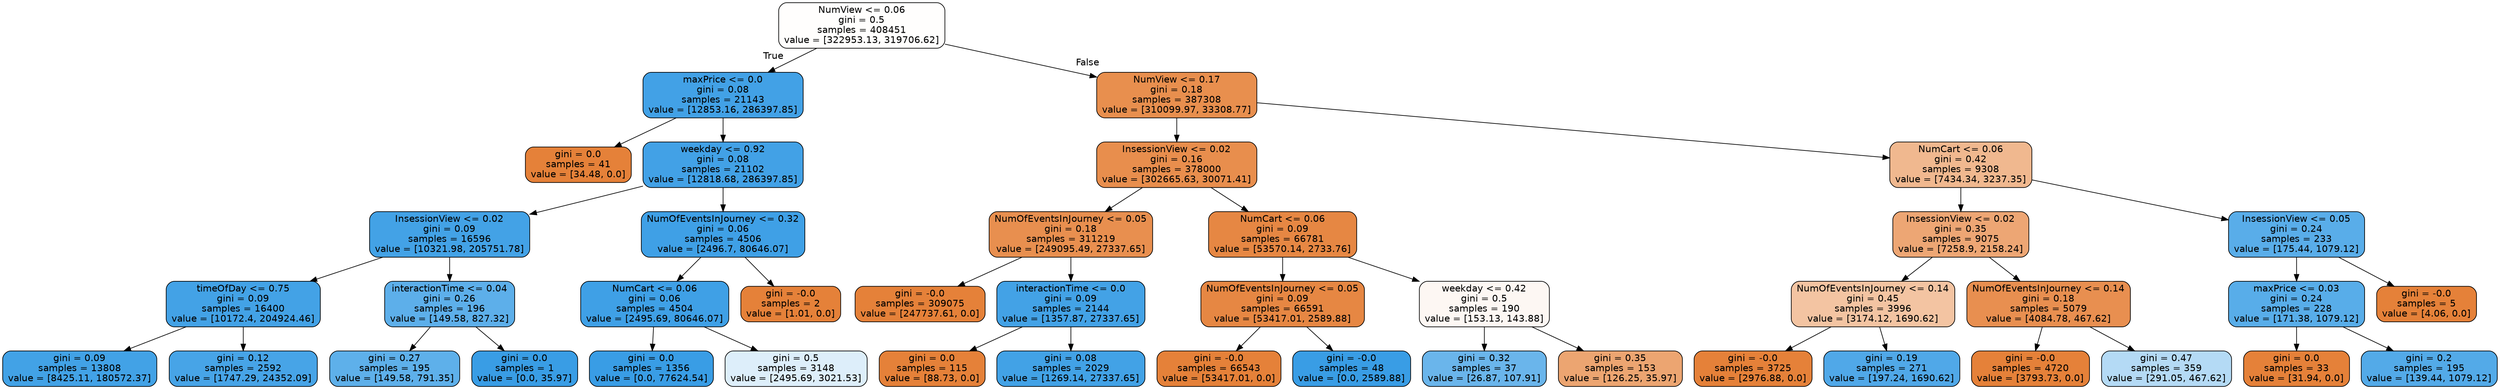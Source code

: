 digraph Tree {
node [shape=box, style="filled, rounded", color="black", fontname="helvetica"] ;
edge [fontname="helvetica"] ;
0 [label="NumView <= 0.06\ngini = 0.5\nsamples = 408451\nvalue = [322953.13, 319706.62]", fillcolor="#fffefd"] ;
1 [label="maxPrice <= 0.0\ngini = 0.08\nsamples = 21143\nvalue = [12853.16, 286397.85]", fillcolor="#42a1e6"] ;
0 -> 1 [labeldistance=2.5, labelangle=45, headlabel="True"] ;
2 [label="gini = 0.0\nsamples = 41\nvalue = [34.48, 0.0]", fillcolor="#e58139"] ;
1 -> 2 ;
3 [label="weekday <= 0.92\ngini = 0.08\nsamples = 21102\nvalue = [12818.68, 286397.85]", fillcolor="#42a1e6"] ;
1 -> 3 ;
4 [label="InsessionView <= 0.02\ngini = 0.09\nsamples = 16596\nvalue = [10321.98, 205751.78]", fillcolor="#43a2e6"] ;
3 -> 4 ;
5 [label="timeOfDay <= 0.75\ngini = 0.09\nsamples = 16400\nvalue = [10172.4, 204924.46]", fillcolor="#43a2e6"] ;
4 -> 5 ;
6 [label="gini = 0.09\nsamples = 13808\nvalue = [8425.11, 180572.37]", fillcolor="#42a2e6"] ;
5 -> 6 ;
7 [label="gini = 0.12\nsamples = 2592\nvalue = [1747.29, 24352.09]", fillcolor="#47a4e7"] ;
5 -> 7 ;
8 [label="interactionTime <= 0.04\ngini = 0.26\nsamples = 196\nvalue = [149.58, 827.32]", fillcolor="#5dafea"] ;
4 -> 8 ;
9 [label="gini = 0.27\nsamples = 195\nvalue = [149.58, 791.35]", fillcolor="#5eb0ea"] ;
8 -> 9 ;
10 [label="gini = 0.0\nsamples = 1\nvalue = [0.0, 35.97]", fillcolor="#399de5"] ;
8 -> 10 ;
11 [label="NumOfEventsInJourney <= 0.32\ngini = 0.06\nsamples = 4506\nvalue = [2496.7, 80646.07]", fillcolor="#3fa0e6"] ;
3 -> 11 ;
12 [label="NumCart <= 0.06\ngini = 0.06\nsamples = 4504\nvalue = [2495.69, 80646.07]", fillcolor="#3fa0e6"] ;
11 -> 12 ;
13 [label="gini = 0.0\nsamples = 1356\nvalue = [0.0, 77624.54]", fillcolor="#399de5"] ;
12 -> 13 ;
14 [label="gini = 0.5\nsamples = 3148\nvalue = [2495.69, 3021.53]", fillcolor="#ddeefa"] ;
12 -> 14 ;
15 [label="gini = -0.0\nsamples = 2\nvalue = [1.01, 0.0]", fillcolor="#e58139"] ;
11 -> 15 ;
16 [label="NumView <= 0.17\ngini = 0.18\nsamples = 387308\nvalue = [310099.97, 33308.77]", fillcolor="#e88f4e"] ;
0 -> 16 [labeldistance=2.5, labelangle=-45, headlabel="False"] ;
17 [label="InsessionView <= 0.02\ngini = 0.16\nsamples = 378000\nvalue = [302665.63, 30071.41]", fillcolor="#e88e4d"] ;
16 -> 17 ;
18 [label="NumOfEventsInJourney <= 0.05\ngini = 0.18\nsamples = 311219\nvalue = [249095.49, 27337.65]", fillcolor="#e88f4f"] ;
17 -> 18 ;
19 [label="gini = -0.0\nsamples = 309075\nvalue = [247737.61, 0.0]", fillcolor="#e58139"] ;
18 -> 19 ;
20 [label="interactionTime <= 0.0\ngini = 0.09\nsamples = 2144\nvalue = [1357.87, 27337.65]", fillcolor="#43a2e6"] ;
18 -> 20 ;
21 [label="gini = 0.0\nsamples = 115\nvalue = [88.73, 0.0]", fillcolor="#e58139"] ;
20 -> 21 ;
22 [label="gini = 0.08\nsamples = 2029\nvalue = [1269.14, 27337.65]", fillcolor="#42a2e6"] ;
20 -> 22 ;
23 [label="NumCart <= 0.06\ngini = 0.09\nsamples = 66781\nvalue = [53570.14, 2733.76]", fillcolor="#e68743"] ;
17 -> 23 ;
24 [label="NumOfEventsInJourney <= 0.05\ngini = 0.09\nsamples = 66591\nvalue = [53417.01, 2589.88]", fillcolor="#e68743"] ;
23 -> 24 ;
25 [label="gini = -0.0\nsamples = 66543\nvalue = [53417.01, 0.0]", fillcolor="#e58139"] ;
24 -> 25 ;
26 [label="gini = -0.0\nsamples = 48\nvalue = [0.0, 2589.88]", fillcolor="#399de5"] ;
24 -> 26 ;
27 [label="weekday <= 0.42\ngini = 0.5\nsamples = 190\nvalue = [153.13, 143.88]", fillcolor="#fdf7f3"] ;
23 -> 27 ;
28 [label="gini = 0.32\nsamples = 37\nvalue = [26.87, 107.91]", fillcolor="#6ab5eb"] ;
27 -> 28 ;
29 [label="gini = 0.35\nsamples = 153\nvalue = [126.25, 35.97]", fillcolor="#eca571"] ;
27 -> 29 ;
30 [label="NumCart <= 0.06\ngini = 0.42\nsamples = 9308\nvalue = [7434.34, 3237.35]", fillcolor="#f0b88f"] ;
16 -> 30 ;
31 [label="InsessionView <= 0.02\ngini = 0.35\nsamples = 9075\nvalue = [7258.9, 2158.24]", fillcolor="#eda674"] ;
30 -> 31 ;
32 [label="NumOfEventsInJourney <= 0.14\ngini = 0.45\nsamples = 3996\nvalue = [3174.12, 1690.62]", fillcolor="#f3c4a2"] ;
31 -> 32 ;
33 [label="gini = -0.0\nsamples = 3725\nvalue = [2976.88, 0.0]", fillcolor="#e58139"] ;
32 -> 33 ;
34 [label="gini = 0.19\nsamples = 271\nvalue = [197.24, 1690.62]", fillcolor="#50a8e8"] ;
32 -> 34 ;
35 [label="NumOfEventsInJourney <= 0.14\ngini = 0.18\nsamples = 5079\nvalue = [4084.78, 467.62]", fillcolor="#e88f50"] ;
31 -> 35 ;
36 [label="gini = -0.0\nsamples = 4720\nvalue = [3793.73, 0.0]", fillcolor="#e58139"] ;
35 -> 36 ;
37 [label="gini = 0.47\nsamples = 359\nvalue = [291.05, 467.62]", fillcolor="#b4daf5"] ;
35 -> 37 ;
38 [label="InsessionView <= 0.05\ngini = 0.24\nsamples = 233\nvalue = [175.44, 1079.12]", fillcolor="#59ade9"] ;
30 -> 38 ;
39 [label="maxPrice <= 0.03\ngini = 0.24\nsamples = 228\nvalue = [171.38, 1079.12]", fillcolor="#58ade9"] ;
38 -> 39 ;
40 [label="gini = 0.0\nsamples = 33\nvalue = [31.94, 0.0]", fillcolor="#e58139"] ;
39 -> 40 ;
41 [label="gini = 0.2\nsamples = 195\nvalue = [139.44, 1079.12]", fillcolor="#53aae8"] ;
39 -> 41 ;
42 [label="gini = -0.0\nsamples = 5\nvalue = [4.06, 0.0]", fillcolor="#e58139"] ;
38 -> 42 ;
}